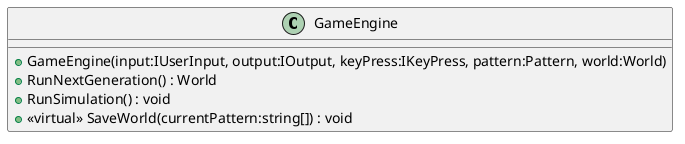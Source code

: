 @startuml
class GameEngine {
    + GameEngine(input:IUserInput, output:IOutput, keyPress:IKeyPress, pattern:Pattern, world:World)
    + RunNextGeneration() : World
    + RunSimulation() : void
    + <<virtual>> SaveWorld(currentPattern:string[]) : void
}
@enduml
